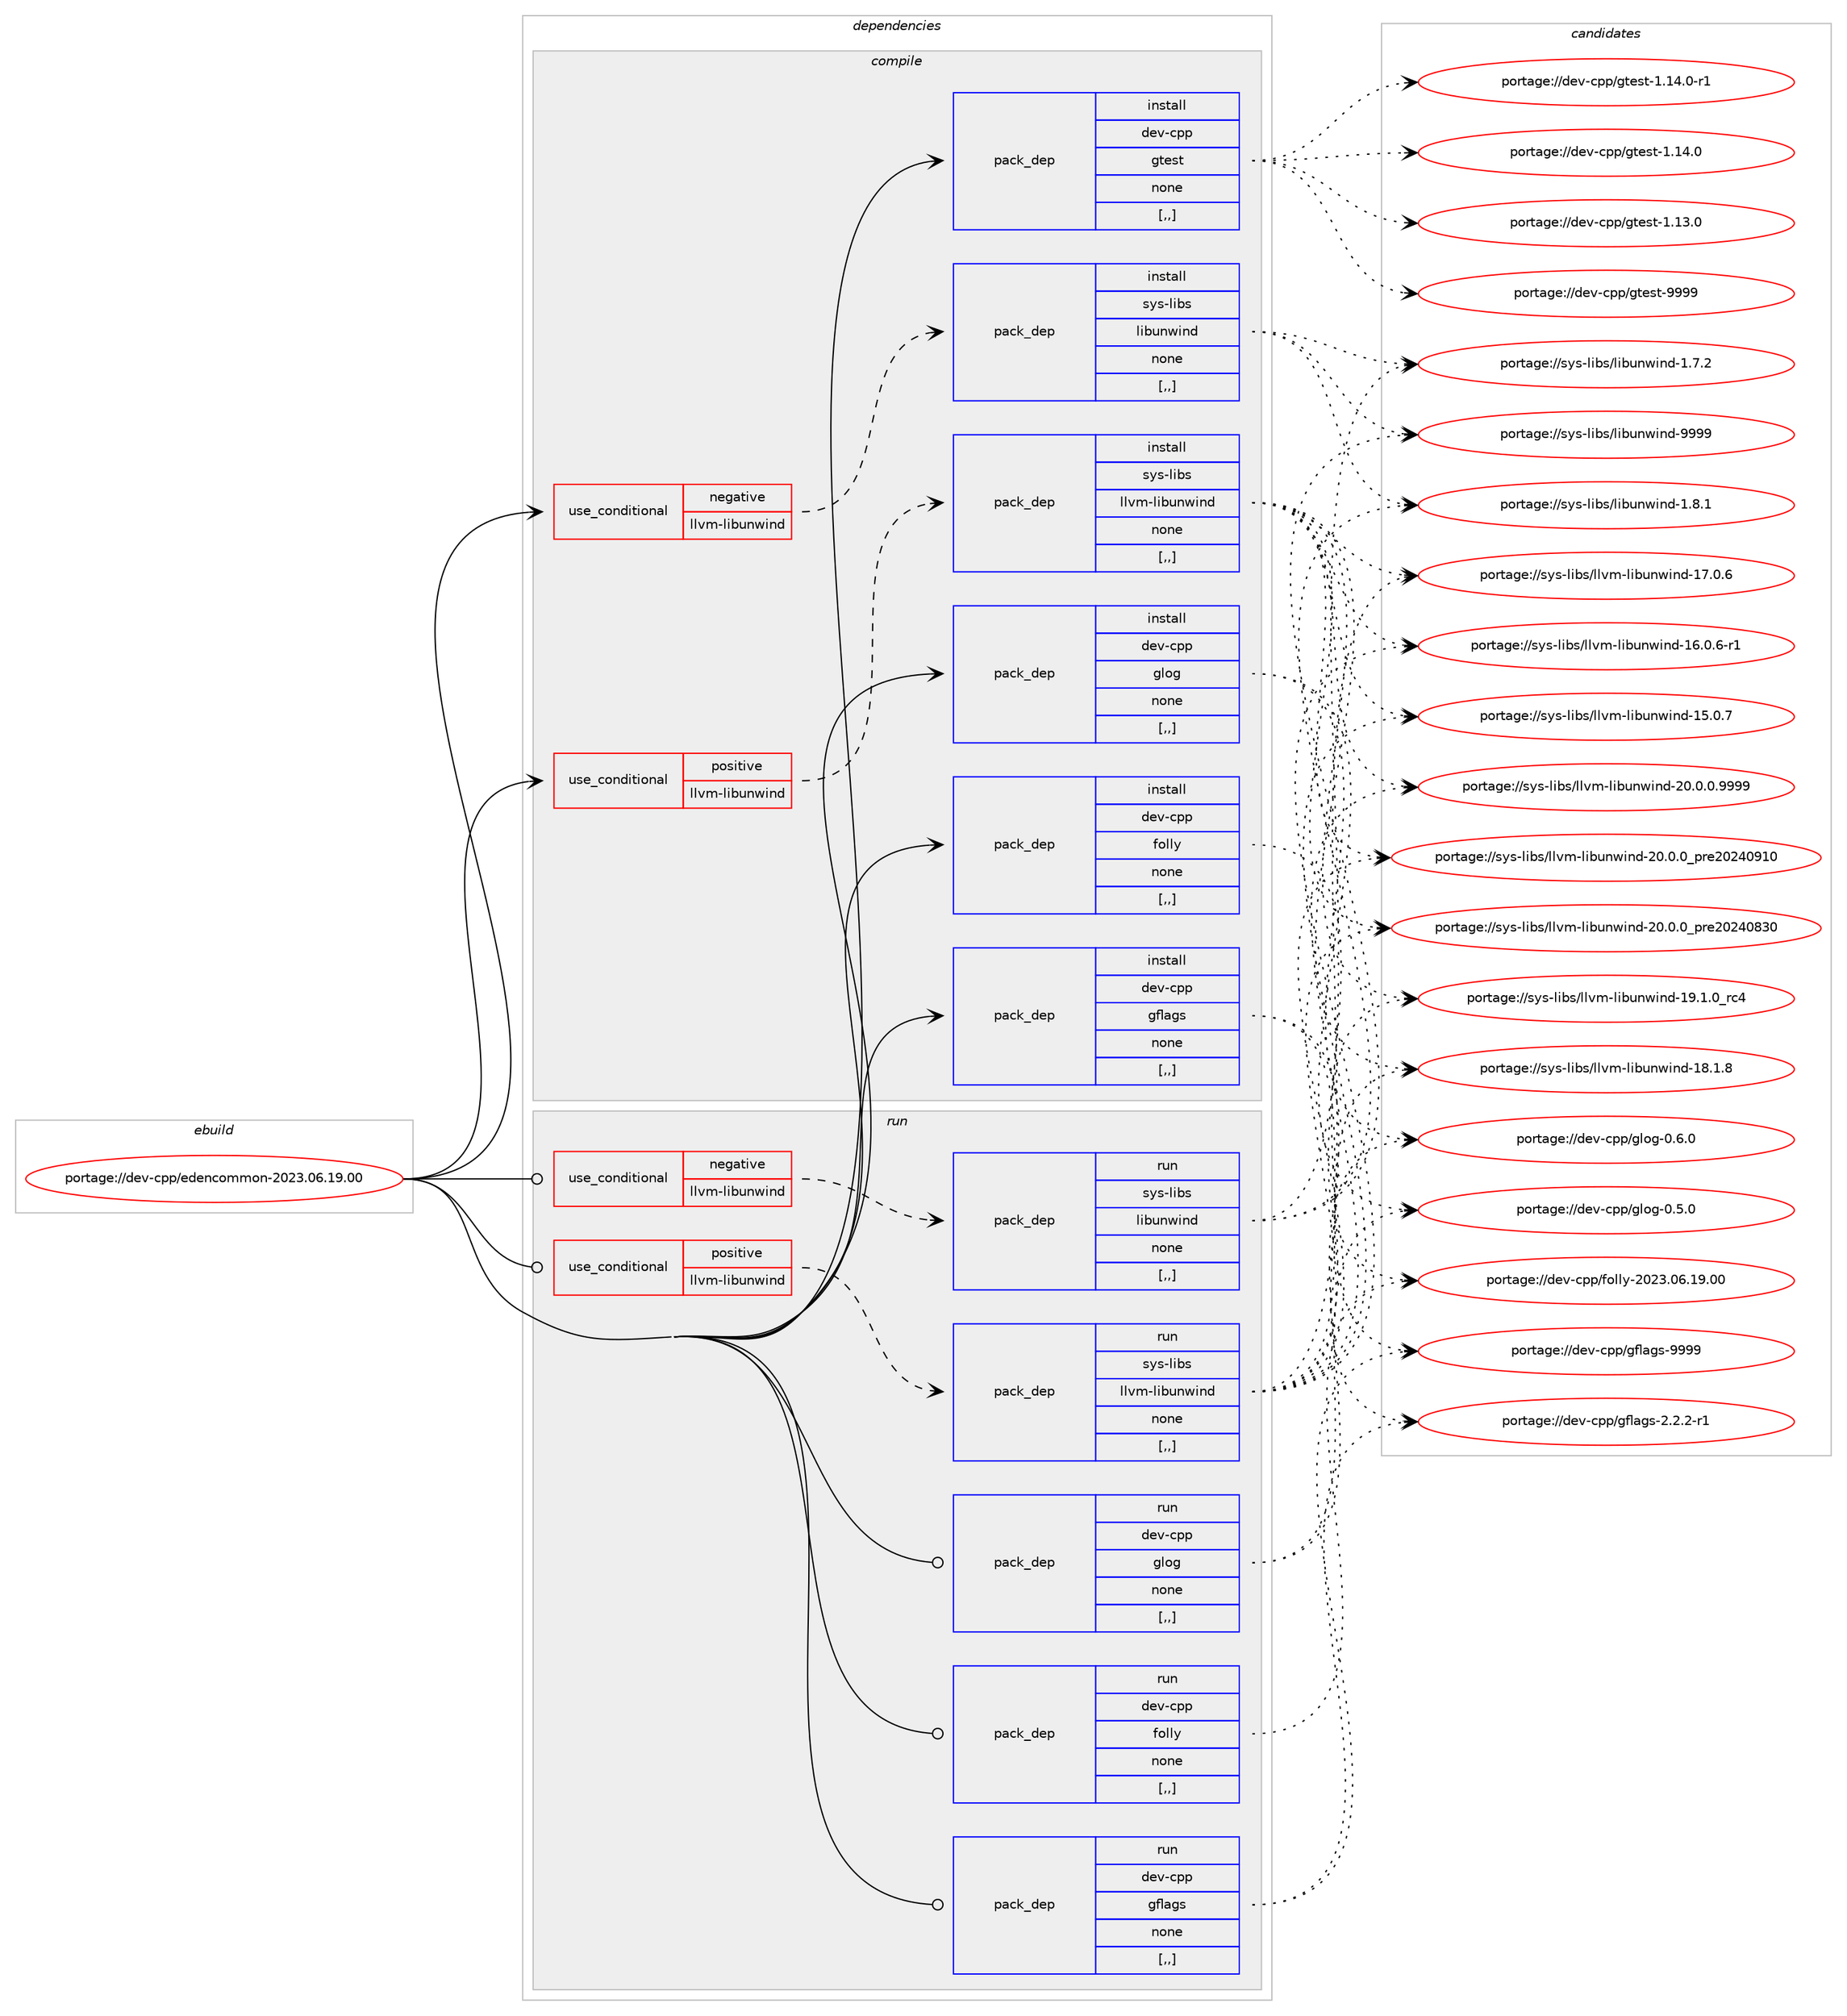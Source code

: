 digraph prolog {

# *************
# Graph options
# *************

newrank=true;
concentrate=true;
compound=true;
graph [rankdir=LR,fontname=Helvetica,fontsize=10,ranksep=1.5];#, ranksep=2.5, nodesep=0.2];
edge  [arrowhead=vee];
node  [fontname=Helvetica,fontsize=10];

# **********
# The ebuild
# **********

subgraph cluster_leftcol {
color=gray;
label=<<i>ebuild</i>>;
id [label="portage://dev-cpp/edencommon-2023.06.19.00", color=red, width=4, href="../dev-cpp/edencommon-2023.06.19.00.svg"];
}

# ****************
# The dependencies
# ****************

subgraph cluster_midcol {
color=gray;
label=<<i>dependencies</i>>;
subgraph cluster_compile {
fillcolor="#eeeeee";
style=filled;
label=<<i>compile</i>>;
subgraph cond146740 {
dependency558488 [label=<<TABLE BORDER="0" CELLBORDER="1" CELLSPACING="0" CELLPADDING="4"><TR><TD ROWSPAN="3" CELLPADDING="10">use_conditional</TD></TR><TR><TD>negative</TD></TR><TR><TD>llvm-libunwind</TD></TR></TABLE>>, shape=none, color=red];
subgraph pack407225 {
dependency558489 [label=<<TABLE BORDER="0" CELLBORDER="1" CELLSPACING="0" CELLPADDING="4" WIDTH="220"><TR><TD ROWSPAN="6" CELLPADDING="30">pack_dep</TD></TR><TR><TD WIDTH="110">install</TD></TR><TR><TD>sys-libs</TD></TR><TR><TD>libunwind</TD></TR><TR><TD>none</TD></TR><TR><TD>[,,]</TD></TR></TABLE>>, shape=none, color=blue];
}
dependency558488:e -> dependency558489:w [weight=20,style="dashed",arrowhead="vee"];
}
id:e -> dependency558488:w [weight=20,style="solid",arrowhead="vee"];
subgraph cond146741 {
dependency558490 [label=<<TABLE BORDER="0" CELLBORDER="1" CELLSPACING="0" CELLPADDING="4"><TR><TD ROWSPAN="3" CELLPADDING="10">use_conditional</TD></TR><TR><TD>positive</TD></TR><TR><TD>llvm-libunwind</TD></TR></TABLE>>, shape=none, color=red];
subgraph pack407226 {
dependency558491 [label=<<TABLE BORDER="0" CELLBORDER="1" CELLSPACING="0" CELLPADDING="4" WIDTH="220"><TR><TD ROWSPAN="6" CELLPADDING="30">pack_dep</TD></TR><TR><TD WIDTH="110">install</TD></TR><TR><TD>sys-libs</TD></TR><TR><TD>llvm-libunwind</TD></TR><TR><TD>none</TD></TR><TR><TD>[,,]</TD></TR></TABLE>>, shape=none, color=blue];
}
dependency558490:e -> dependency558491:w [weight=20,style="dashed",arrowhead="vee"];
}
id:e -> dependency558490:w [weight=20,style="solid",arrowhead="vee"];
subgraph pack407227 {
dependency558492 [label=<<TABLE BORDER="0" CELLBORDER="1" CELLSPACING="0" CELLPADDING="4" WIDTH="220"><TR><TD ROWSPAN="6" CELLPADDING="30">pack_dep</TD></TR><TR><TD WIDTH="110">install</TD></TR><TR><TD>dev-cpp</TD></TR><TR><TD>folly</TD></TR><TR><TD>none</TD></TR><TR><TD>[,,]</TD></TR></TABLE>>, shape=none, color=blue];
}
id:e -> dependency558492:w [weight=20,style="solid",arrowhead="vee"];
subgraph pack407228 {
dependency558493 [label=<<TABLE BORDER="0" CELLBORDER="1" CELLSPACING="0" CELLPADDING="4" WIDTH="220"><TR><TD ROWSPAN="6" CELLPADDING="30">pack_dep</TD></TR><TR><TD WIDTH="110">install</TD></TR><TR><TD>dev-cpp</TD></TR><TR><TD>gflags</TD></TR><TR><TD>none</TD></TR><TR><TD>[,,]</TD></TR></TABLE>>, shape=none, color=blue];
}
id:e -> dependency558493:w [weight=20,style="solid",arrowhead="vee"];
subgraph pack407229 {
dependency558494 [label=<<TABLE BORDER="0" CELLBORDER="1" CELLSPACING="0" CELLPADDING="4" WIDTH="220"><TR><TD ROWSPAN="6" CELLPADDING="30">pack_dep</TD></TR><TR><TD WIDTH="110">install</TD></TR><TR><TD>dev-cpp</TD></TR><TR><TD>glog</TD></TR><TR><TD>none</TD></TR><TR><TD>[,,]</TD></TR></TABLE>>, shape=none, color=blue];
}
id:e -> dependency558494:w [weight=20,style="solid",arrowhead="vee"];
subgraph pack407230 {
dependency558495 [label=<<TABLE BORDER="0" CELLBORDER="1" CELLSPACING="0" CELLPADDING="4" WIDTH="220"><TR><TD ROWSPAN="6" CELLPADDING="30">pack_dep</TD></TR><TR><TD WIDTH="110">install</TD></TR><TR><TD>dev-cpp</TD></TR><TR><TD>gtest</TD></TR><TR><TD>none</TD></TR><TR><TD>[,,]</TD></TR></TABLE>>, shape=none, color=blue];
}
id:e -> dependency558495:w [weight=20,style="solid",arrowhead="vee"];
}
subgraph cluster_compileandrun {
fillcolor="#eeeeee";
style=filled;
label=<<i>compile and run</i>>;
}
subgraph cluster_run {
fillcolor="#eeeeee";
style=filled;
label=<<i>run</i>>;
subgraph cond146742 {
dependency558496 [label=<<TABLE BORDER="0" CELLBORDER="1" CELLSPACING="0" CELLPADDING="4"><TR><TD ROWSPAN="3" CELLPADDING="10">use_conditional</TD></TR><TR><TD>negative</TD></TR><TR><TD>llvm-libunwind</TD></TR></TABLE>>, shape=none, color=red];
subgraph pack407231 {
dependency558497 [label=<<TABLE BORDER="0" CELLBORDER="1" CELLSPACING="0" CELLPADDING="4" WIDTH="220"><TR><TD ROWSPAN="6" CELLPADDING="30">pack_dep</TD></TR><TR><TD WIDTH="110">run</TD></TR><TR><TD>sys-libs</TD></TR><TR><TD>libunwind</TD></TR><TR><TD>none</TD></TR><TR><TD>[,,]</TD></TR></TABLE>>, shape=none, color=blue];
}
dependency558496:e -> dependency558497:w [weight=20,style="dashed",arrowhead="vee"];
}
id:e -> dependency558496:w [weight=20,style="solid",arrowhead="odot"];
subgraph cond146743 {
dependency558498 [label=<<TABLE BORDER="0" CELLBORDER="1" CELLSPACING="0" CELLPADDING="4"><TR><TD ROWSPAN="3" CELLPADDING="10">use_conditional</TD></TR><TR><TD>positive</TD></TR><TR><TD>llvm-libunwind</TD></TR></TABLE>>, shape=none, color=red];
subgraph pack407232 {
dependency558499 [label=<<TABLE BORDER="0" CELLBORDER="1" CELLSPACING="0" CELLPADDING="4" WIDTH="220"><TR><TD ROWSPAN="6" CELLPADDING="30">pack_dep</TD></TR><TR><TD WIDTH="110">run</TD></TR><TR><TD>sys-libs</TD></TR><TR><TD>llvm-libunwind</TD></TR><TR><TD>none</TD></TR><TR><TD>[,,]</TD></TR></TABLE>>, shape=none, color=blue];
}
dependency558498:e -> dependency558499:w [weight=20,style="dashed",arrowhead="vee"];
}
id:e -> dependency558498:w [weight=20,style="solid",arrowhead="odot"];
subgraph pack407233 {
dependency558500 [label=<<TABLE BORDER="0" CELLBORDER="1" CELLSPACING="0" CELLPADDING="4" WIDTH="220"><TR><TD ROWSPAN="6" CELLPADDING="30">pack_dep</TD></TR><TR><TD WIDTH="110">run</TD></TR><TR><TD>dev-cpp</TD></TR><TR><TD>folly</TD></TR><TR><TD>none</TD></TR><TR><TD>[,,]</TD></TR></TABLE>>, shape=none, color=blue];
}
id:e -> dependency558500:w [weight=20,style="solid",arrowhead="odot"];
subgraph pack407234 {
dependency558501 [label=<<TABLE BORDER="0" CELLBORDER="1" CELLSPACING="0" CELLPADDING="4" WIDTH="220"><TR><TD ROWSPAN="6" CELLPADDING="30">pack_dep</TD></TR><TR><TD WIDTH="110">run</TD></TR><TR><TD>dev-cpp</TD></TR><TR><TD>gflags</TD></TR><TR><TD>none</TD></TR><TR><TD>[,,]</TD></TR></TABLE>>, shape=none, color=blue];
}
id:e -> dependency558501:w [weight=20,style="solid",arrowhead="odot"];
subgraph pack407235 {
dependency558502 [label=<<TABLE BORDER="0" CELLBORDER="1" CELLSPACING="0" CELLPADDING="4" WIDTH="220"><TR><TD ROWSPAN="6" CELLPADDING="30">pack_dep</TD></TR><TR><TD WIDTH="110">run</TD></TR><TR><TD>dev-cpp</TD></TR><TR><TD>glog</TD></TR><TR><TD>none</TD></TR><TR><TD>[,,]</TD></TR></TABLE>>, shape=none, color=blue];
}
id:e -> dependency558502:w [weight=20,style="solid",arrowhead="odot"];
}
}

# **************
# The candidates
# **************

subgraph cluster_choices {
rank=same;
color=gray;
label=<<i>candidates</i>>;

subgraph choice407225 {
color=black;
nodesep=1;
choice115121115451081059811547108105981171101191051101004557575757 [label="portage://sys-libs/libunwind-9999", color=red, width=4,href="../sys-libs/libunwind-9999.svg"];
choice11512111545108105981154710810598117110119105110100454946564649 [label="portage://sys-libs/libunwind-1.8.1", color=red, width=4,href="../sys-libs/libunwind-1.8.1.svg"];
choice11512111545108105981154710810598117110119105110100454946554650 [label="portage://sys-libs/libunwind-1.7.2", color=red, width=4,href="../sys-libs/libunwind-1.7.2.svg"];
dependency558489:e -> choice115121115451081059811547108105981171101191051101004557575757:w [style=dotted,weight="100"];
dependency558489:e -> choice11512111545108105981154710810598117110119105110100454946564649:w [style=dotted,weight="100"];
dependency558489:e -> choice11512111545108105981154710810598117110119105110100454946554650:w [style=dotted,weight="100"];
}
subgraph choice407226 {
color=black;
nodesep=1;
choice1151211154510810598115471081081181094510810598117110119105110100455048464846484657575757 [label="portage://sys-libs/llvm-libunwind-20.0.0.9999", color=red, width=4,href="../sys-libs/llvm-libunwind-20.0.0.9999.svg"];
choice115121115451081059811547108108118109451081059811711011910511010045504846484648951121141015048505248574948 [label="portage://sys-libs/llvm-libunwind-20.0.0_pre20240910", color=red, width=4,href="../sys-libs/llvm-libunwind-20.0.0_pre20240910.svg"];
choice115121115451081059811547108108118109451081059811711011910511010045504846484648951121141015048505248565148 [label="portage://sys-libs/llvm-libunwind-20.0.0_pre20240830", color=red, width=4,href="../sys-libs/llvm-libunwind-20.0.0_pre20240830.svg"];
choice115121115451081059811547108108118109451081059811711011910511010045495746494648951149952 [label="portage://sys-libs/llvm-libunwind-19.1.0_rc4", color=red, width=4,href="../sys-libs/llvm-libunwind-19.1.0_rc4.svg"];
choice115121115451081059811547108108118109451081059811711011910511010045495646494656 [label="portage://sys-libs/llvm-libunwind-18.1.8", color=red, width=4,href="../sys-libs/llvm-libunwind-18.1.8.svg"];
choice115121115451081059811547108108118109451081059811711011910511010045495546484654 [label="portage://sys-libs/llvm-libunwind-17.0.6", color=red, width=4,href="../sys-libs/llvm-libunwind-17.0.6.svg"];
choice1151211154510810598115471081081181094510810598117110119105110100454954464846544511449 [label="portage://sys-libs/llvm-libunwind-16.0.6-r1", color=red, width=4,href="../sys-libs/llvm-libunwind-16.0.6-r1.svg"];
choice115121115451081059811547108108118109451081059811711011910511010045495346484655 [label="portage://sys-libs/llvm-libunwind-15.0.7", color=red, width=4,href="../sys-libs/llvm-libunwind-15.0.7.svg"];
dependency558491:e -> choice1151211154510810598115471081081181094510810598117110119105110100455048464846484657575757:w [style=dotted,weight="100"];
dependency558491:e -> choice115121115451081059811547108108118109451081059811711011910511010045504846484648951121141015048505248574948:w [style=dotted,weight="100"];
dependency558491:e -> choice115121115451081059811547108108118109451081059811711011910511010045504846484648951121141015048505248565148:w [style=dotted,weight="100"];
dependency558491:e -> choice115121115451081059811547108108118109451081059811711011910511010045495746494648951149952:w [style=dotted,weight="100"];
dependency558491:e -> choice115121115451081059811547108108118109451081059811711011910511010045495646494656:w [style=dotted,weight="100"];
dependency558491:e -> choice115121115451081059811547108108118109451081059811711011910511010045495546484654:w [style=dotted,weight="100"];
dependency558491:e -> choice1151211154510810598115471081081181094510810598117110119105110100454954464846544511449:w [style=dotted,weight="100"];
dependency558491:e -> choice115121115451081059811547108108118109451081059811711011910511010045495346484655:w [style=dotted,weight="100"];
}
subgraph choice407227 {
color=black;
nodesep=1;
choice1001011184599112112471021111081081214550485051464854464957464848 [label="portage://dev-cpp/folly-2023.06.19.00", color=red, width=4,href="../dev-cpp/folly-2023.06.19.00.svg"];
dependency558492:e -> choice1001011184599112112471021111081081214550485051464854464957464848:w [style=dotted,weight="100"];
}
subgraph choice407228 {
color=black;
nodesep=1;
choice100101118459911211247103102108971031154557575757 [label="portage://dev-cpp/gflags-9999", color=red, width=4,href="../dev-cpp/gflags-9999.svg"];
choice100101118459911211247103102108971031154550465046504511449 [label="portage://dev-cpp/gflags-2.2.2-r1", color=red, width=4,href="../dev-cpp/gflags-2.2.2-r1.svg"];
dependency558493:e -> choice100101118459911211247103102108971031154557575757:w [style=dotted,weight="100"];
dependency558493:e -> choice100101118459911211247103102108971031154550465046504511449:w [style=dotted,weight="100"];
}
subgraph choice407229 {
color=black;
nodesep=1;
choice100101118459911211247103108111103454846544648 [label="portage://dev-cpp/glog-0.6.0", color=red, width=4,href="../dev-cpp/glog-0.6.0.svg"];
choice100101118459911211247103108111103454846534648 [label="portage://dev-cpp/glog-0.5.0", color=red, width=4,href="../dev-cpp/glog-0.5.0.svg"];
dependency558494:e -> choice100101118459911211247103108111103454846544648:w [style=dotted,weight="100"];
dependency558494:e -> choice100101118459911211247103108111103454846534648:w [style=dotted,weight="100"];
}
subgraph choice407230 {
color=black;
nodesep=1;
choice1001011184599112112471031161011151164557575757 [label="portage://dev-cpp/gtest-9999", color=red, width=4,href="../dev-cpp/gtest-9999.svg"];
choice100101118459911211247103116101115116454946495246484511449 [label="portage://dev-cpp/gtest-1.14.0-r1", color=red, width=4,href="../dev-cpp/gtest-1.14.0-r1.svg"];
choice10010111845991121124710311610111511645494649524648 [label="portage://dev-cpp/gtest-1.14.0", color=red, width=4,href="../dev-cpp/gtest-1.14.0.svg"];
choice10010111845991121124710311610111511645494649514648 [label="portage://dev-cpp/gtest-1.13.0", color=red, width=4,href="../dev-cpp/gtest-1.13.0.svg"];
dependency558495:e -> choice1001011184599112112471031161011151164557575757:w [style=dotted,weight="100"];
dependency558495:e -> choice100101118459911211247103116101115116454946495246484511449:w [style=dotted,weight="100"];
dependency558495:e -> choice10010111845991121124710311610111511645494649524648:w [style=dotted,weight="100"];
dependency558495:e -> choice10010111845991121124710311610111511645494649514648:w [style=dotted,weight="100"];
}
subgraph choice407231 {
color=black;
nodesep=1;
choice115121115451081059811547108105981171101191051101004557575757 [label="portage://sys-libs/libunwind-9999", color=red, width=4,href="../sys-libs/libunwind-9999.svg"];
choice11512111545108105981154710810598117110119105110100454946564649 [label="portage://sys-libs/libunwind-1.8.1", color=red, width=4,href="../sys-libs/libunwind-1.8.1.svg"];
choice11512111545108105981154710810598117110119105110100454946554650 [label="portage://sys-libs/libunwind-1.7.2", color=red, width=4,href="../sys-libs/libunwind-1.7.2.svg"];
dependency558497:e -> choice115121115451081059811547108105981171101191051101004557575757:w [style=dotted,weight="100"];
dependency558497:e -> choice11512111545108105981154710810598117110119105110100454946564649:w [style=dotted,weight="100"];
dependency558497:e -> choice11512111545108105981154710810598117110119105110100454946554650:w [style=dotted,weight="100"];
}
subgraph choice407232 {
color=black;
nodesep=1;
choice1151211154510810598115471081081181094510810598117110119105110100455048464846484657575757 [label="portage://sys-libs/llvm-libunwind-20.0.0.9999", color=red, width=4,href="../sys-libs/llvm-libunwind-20.0.0.9999.svg"];
choice115121115451081059811547108108118109451081059811711011910511010045504846484648951121141015048505248574948 [label="portage://sys-libs/llvm-libunwind-20.0.0_pre20240910", color=red, width=4,href="../sys-libs/llvm-libunwind-20.0.0_pre20240910.svg"];
choice115121115451081059811547108108118109451081059811711011910511010045504846484648951121141015048505248565148 [label="portage://sys-libs/llvm-libunwind-20.0.0_pre20240830", color=red, width=4,href="../sys-libs/llvm-libunwind-20.0.0_pre20240830.svg"];
choice115121115451081059811547108108118109451081059811711011910511010045495746494648951149952 [label="portage://sys-libs/llvm-libunwind-19.1.0_rc4", color=red, width=4,href="../sys-libs/llvm-libunwind-19.1.0_rc4.svg"];
choice115121115451081059811547108108118109451081059811711011910511010045495646494656 [label="portage://sys-libs/llvm-libunwind-18.1.8", color=red, width=4,href="../sys-libs/llvm-libunwind-18.1.8.svg"];
choice115121115451081059811547108108118109451081059811711011910511010045495546484654 [label="portage://sys-libs/llvm-libunwind-17.0.6", color=red, width=4,href="../sys-libs/llvm-libunwind-17.0.6.svg"];
choice1151211154510810598115471081081181094510810598117110119105110100454954464846544511449 [label="portage://sys-libs/llvm-libunwind-16.0.6-r1", color=red, width=4,href="../sys-libs/llvm-libunwind-16.0.6-r1.svg"];
choice115121115451081059811547108108118109451081059811711011910511010045495346484655 [label="portage://sys-libs/llvm-libunwind-15.0.7", color=red, width=4,href="../sys-libs/llvm-libunwind-15.0.7.svg"];
dependency558499:e -> choice1151211154510810598115471081081181094510810598117110119105110100455048464846484657575757:w [style=dotted,weight="100"];
dependency558499:e -> choice115121115451081059811547108108118109451081059811711011910511010045504846484648951121141015048505248574948:w [style=dotted,weight="100"];
dependency558499:e -> choice115121115451081059811547108108118109451081059811711011910511010045504846484648951121141015048505248565148:w [style=dotted,weight="100"];
dependency558499:e -> choice115121115451081059811547108108118109451081059811711011910511010045495746494648951149952:w [style=dotted,weight="100"];
dependency558499:e -> choice115121115451081059811547108108118109451081059811711011910511010045495646494656:w [style=dotted,weight="100"];
dependency558499:e -> choice115121115451081059811547108108118109451081059811711011910511010045495546484654:w [style=dotted,weight="100"];
dependency558499:e -> choice1151211154510810598115471081081181094510810598117110119105110100454954464846544511449:w [style=dotted,weight="100"];
dependency558499:e -> choice115121115451081059811547108108118109451081059811711011910511010045495346484655:w [style=dotted,weight="100"];
}
subgraph choice407233 {
color=black;
nodesep=1;
choice1001011184599112112471021111081081214550485051464854464957464848 [label="portage://dev-cpp/folly-2023.06.19.00", color=red, width=4,href="../dev-cpp/folly-2023.06.19.00.svg"];
dependency558500:e -> choice1001011184599112112471021111081081214550485051464854464957464848:w [style=dotted,weight="100"];
}
subgraph choice407234 {
color=black;
nodesep=1;
choice100101118459911211247103102108971031154557575757 [label="portage://dev-cpp/gflags-9999", color=red, width=4,href="../dev-cpp/gflags-9999.svg"];
choice100101118459911211247103102108971031154550465046504511449 [label="portage://dev-cpp/gflags-2.2.2-r1", color=red, width=4,href="../dev-cpp/gflags-2.2.2-r1.svg"];
dependency558501:e -> choice100101118459911211247103102108971031154557575757:w [style=dotted,weight="100"];
dependency558501:e -> choice100101118459911211247103102108971031154550465046504511449:w [style=dotted,weight="100"];
}
subgraph choice407235 {
color=black;
nodesep=1;
choice100101118459911211247103108111103454846544648 [label="portage://dev-cpp/glog-0.6.0", color=red, width=4,href="../dev-cpp/glog-0.6.0.svg"];
choice100101118459911211247103108111103454846534648 [label="portage://dev-cpp/glog-0.5.0", color=red, width=4,href="../dev-cpp/glog-0.5.0.svg"];
dependency558502:e -> choice100101118459911211247103108111103454846544648:w [style=dotted,weight="100"];
dependency558502:e -> choice100101118459911211247103108111103454846534648:w [style=dotted,weight="100"];
}
}

}
